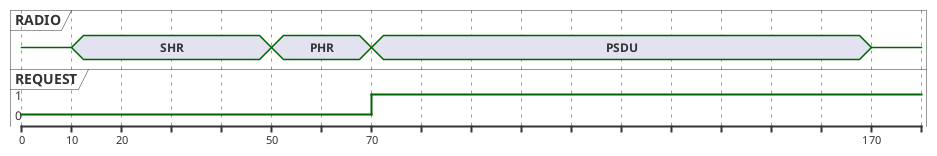 @startuml

'Diagram showing moment of coex request for reception
'when rx_req_mode = NRF_802154_COEX_RX_REQUEST_MODE_PREAMBLE

concise "RADIO" as radio
robust "REQUEST" as request

request has 1
request has 0


!$request_inactive = 0
!$request_active = 1

'Initial state
@0
radio is {-}
request is $request_inactive

@+10
'Frame reception starts

radio is "SHR"
@+10

@+30

radio is "PHR"
@+20

request is $request_active
radio is "PSDU"
@+100

radio is {-}


@enduml
